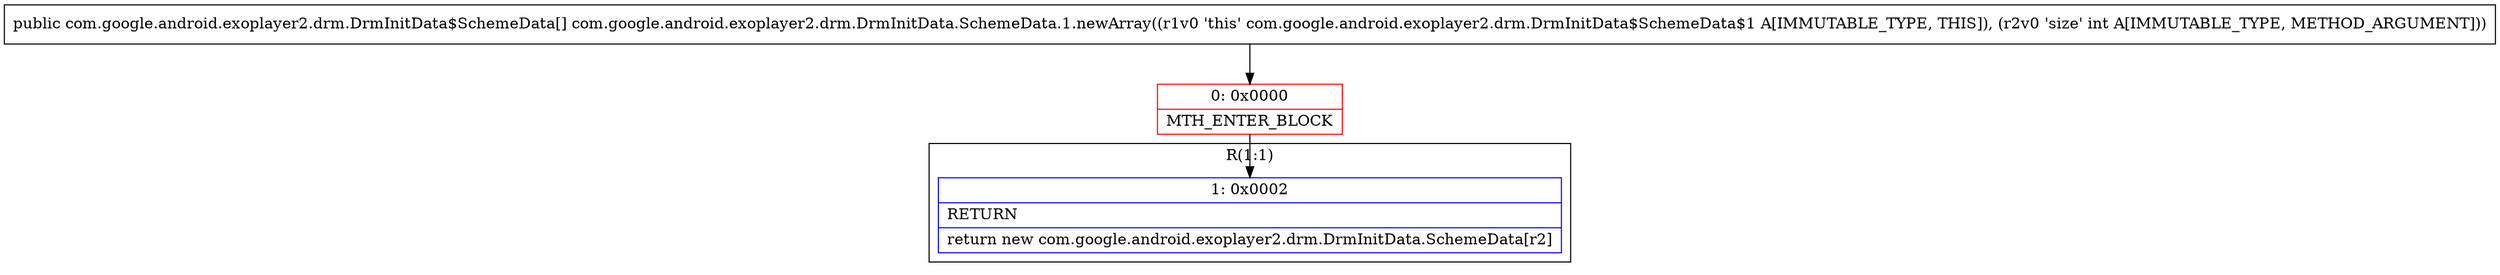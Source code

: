 digraph "CFG forcom.google.android.exoplayer2.drm.DrmInitData.SchemeData.1.newArray(I)[Lcom\/google\/android\/exoplayer2\/drm\/DrmInitData$SchemeData;" {
subgraph cluster_Region_418575175 {
label = "R(1:1)";
node [shape=record,color=blue];
Node_1 [shape=record,label="{1\:\ 0x0002|RETURN\l|return new com.google.android.exoplayer2.drm.DrmInitData.SchemeData[r2]\l}"];
}
Node_0 [shape=record,color=red,label="{0\:\ 0x0000|MTH_ENTER_BLOCK\l}"];
MethodNode[shape=record,label="{public com.google.android.exoplayer2.drm.DrmInitData$SchemeData[] com.google.android.exoplayer2.drm.DrmInitData.SchemeData.1.newArray((r1v0 'this' com.google.android.exoplayer2.drm.DrmInitData$SchemeData$1 A[IMMUTABLE_TYPE, THIS]), (r2v0 'size' int A[IMMUTABLE_TYPE, METHOD_ARGUMENT])) }"];
MethodNode -> Node_0;
Node_0 -> Node_1;
}

